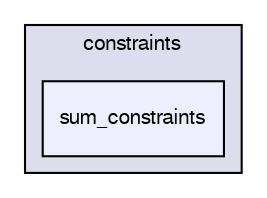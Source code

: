 digraph G {
  compound=true
  node [ fontsize="10", fontname="FreeSans"];
  edge [ labelfontsize="10", labelfontname="FreeSans"];
  subgraph clusterdir_14ac8057075f40d95909def0253c9cc0 {
    graph [ bgcolor="#ddddee", pencolor="black", label="constraints" fontname="FreeSans", fontsize="10", URL="dir_14ac8057075f40d95909def0253c9cc0.html"]
  dir_8a8207ede0758449f5581288c19c57e2 [shape=box, label="sum_constraints", style="filled", fillcolor="#eeeeff", pencolor="black", URL="dir_8a8207ede0758449f5581288c19c57e2.html"];
  }
}
